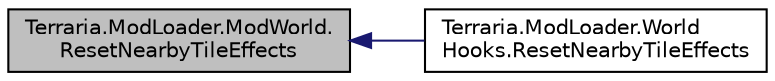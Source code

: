 digraph "Terraria.ModLoader.ModWorld.ResetNearbyTileEffects"
{
  edge [fontname="Helvetica",fontsize="10",labelfontname="Helvetica",labelfontsize="10"];
  node [fontname="Helvetica",fontsize="10",shape=record];
  rankdir="LR";
  Node39 [label="Terraria.ModLoader.ModWorld.\lResetNearbyTileEffects",height=0.2,width=0.4,color="black", fillcolor="grey75", style="filled", fontcolor="black"];
  Node39 -> Node40 [dir="back",color="midnightblue",fontsize="10",style="solid",fontname="Helvetica"];
  Node40 [label="Terraria.ModLoader.World\lHooks.ResetNearbyTileEffects",height=0.2,width=0.4,color="black", fillcolor="white", style="filled",URL="$class_terraria_1_1_mod_loader_1_1_world_hooks.html#af325d22b83091f0f38f8661f5954d2fe"];
}
